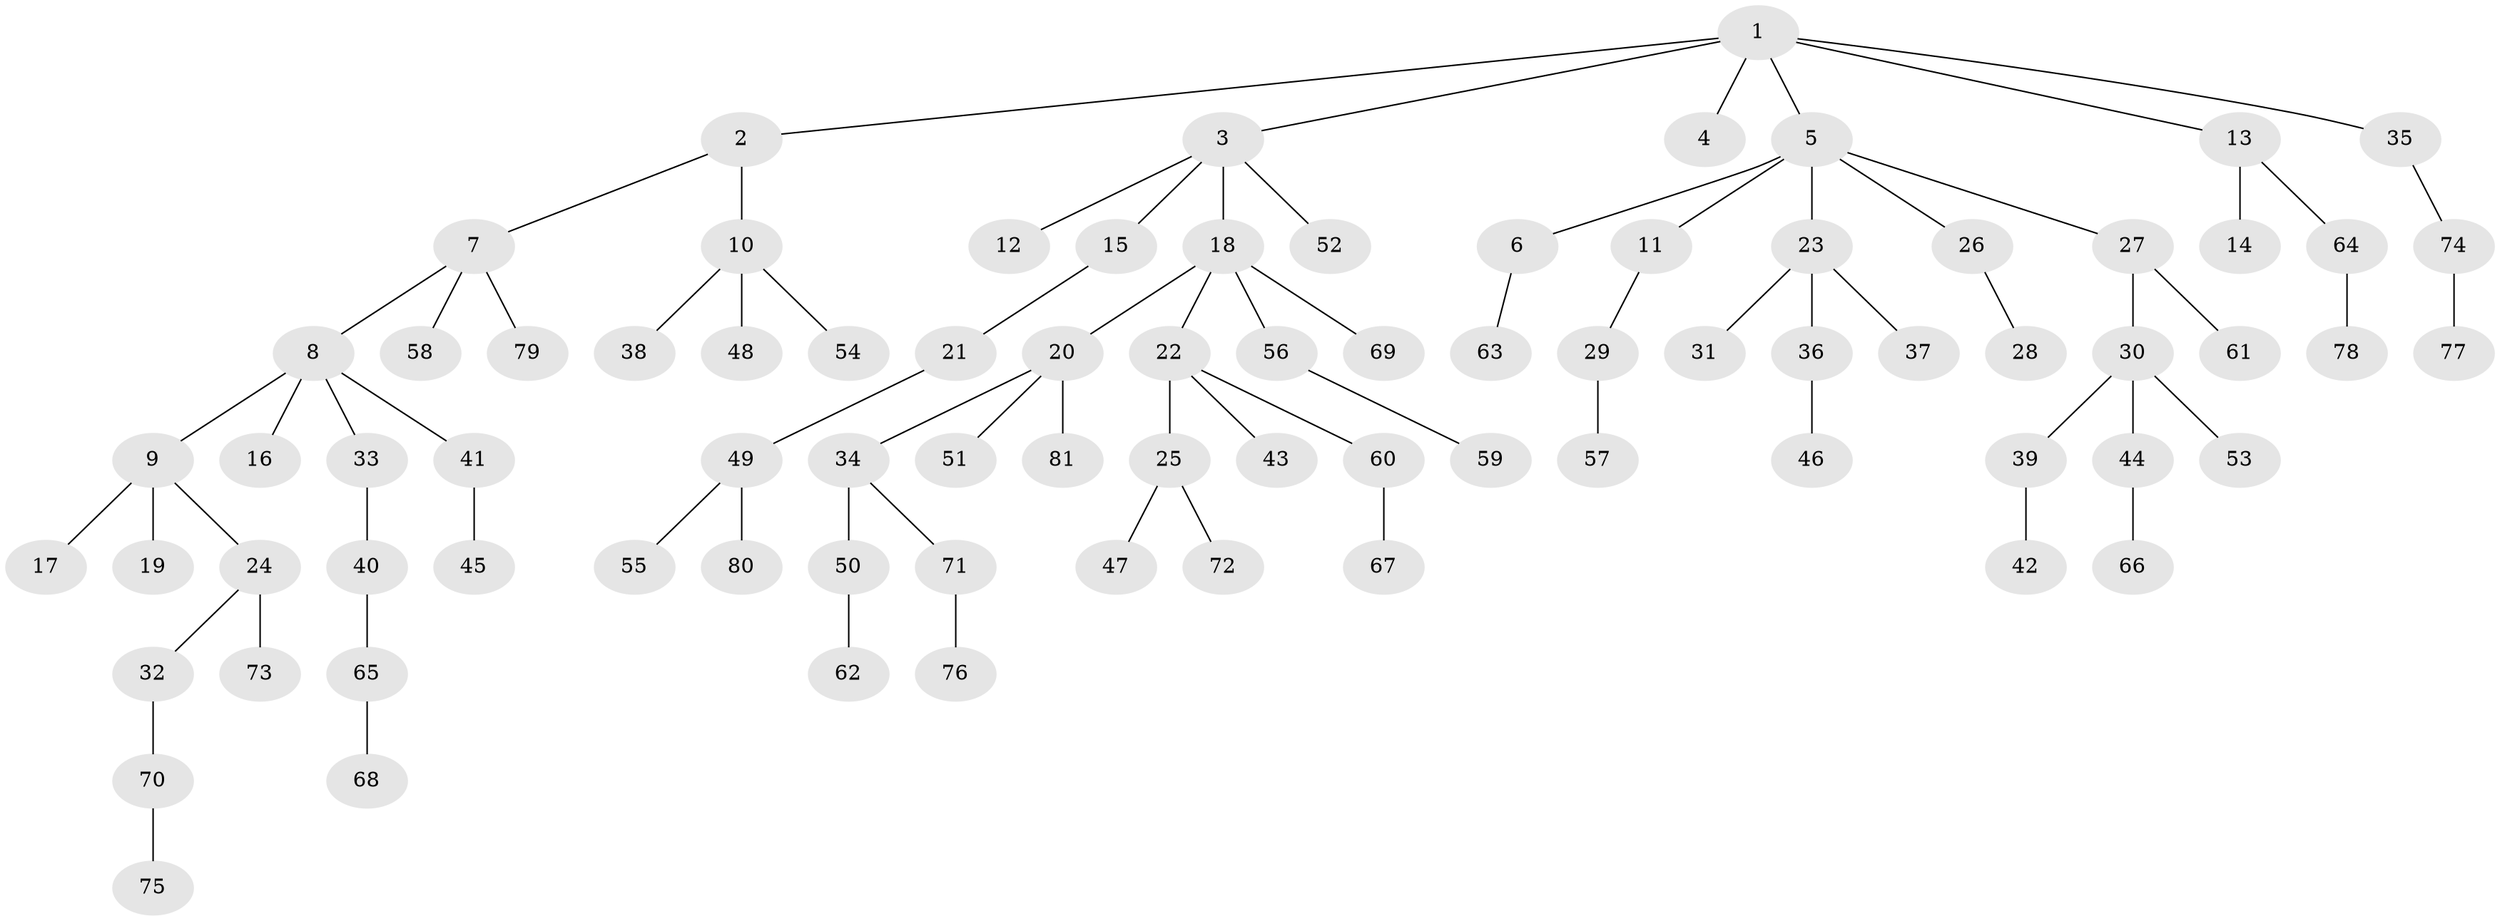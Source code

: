 // Generated by graph-tools (version 1.1) at 2025/26/03/09/25 03:26:29]
// undirected, 81 vertices, 80 edges
graph export_dot {
graph [start="1"]
  node [color=gray90,style=filled];
  1;
  2;
  3;
  4;
  5;
  6;
  7;
  8;
  9;
  10;
  11;
  12;
  13;
  14;
  15;
  16;
  17;
  18;
  19;
  20;
  21;
  22;
  23;
  24;
  25;
  26;
  27;
  28;
  29;
  30;
  31;
  32;
  33;
  34;
  35;
  36;
  37;
  38;
  39;
  40;
  41;
  42;
  43;
  44;
  45;
  46;
  47;
  48;
  49;
  50;
  51;
  52;
  53;
  54;
  55;
  56;
  57;
  58;
  59;
  60;
  61;
  62;
  63;
  64;
  65;
  66;
  67;
  68;
  69;
  70;
  71;
  72;
  73;
  74;
  75;
  76;
  77;
  78;
  79;
  80;
  81;
  1 -- 2;
  1 -- 3;
  1 -- 4;
  1 -- 5;
  1 -- 13;
  1 -- 35;
  2 -- 7;
  2 -- 10;
  3 -- 12;
  3 -- 15;
  3 -- 18;
  3 -- 52;
  5 -- 6;
  5 -- 11;
  5 -- 23;
  5 -- 26;
  5 -- 27;
  6 -- 63;
  7 -- 8;
  7 -- 58;
  7 -- 79;
  8 -- 9;
  8 -- 16;
  8 -- 33;
  8 -- 41;
  9 -- 17;
  9 -- 19;
  9 -- 24;
  10 -- 38;
  10 -- 48;
  10 -- 54;
  11 -- 29;
  13 -- 14;
  13 -- 64;
  15 -- 21;
  18 -- 20;
  18 -- 22;
  18 -- 56;
  18 -- 69;
  20 -- 34;
  20 -- 51;
  20 -- 81;
  21 -- 49;
  22 -- 25;
  22 -- 43;
  22 -- 60;
  23 -- 31;
  23 -- 36;
  23 -- 37;
  24 -- 32;
  24 -- 73;
  25 -- 47;
  25 -- 72;
  26 -- 28;
  27 -- 30;
  27 -- 61;
  29 -- 57;
  30 -- 39;
  30 -- 44;
  30 -- 53;
  32 -- 70;
  33 -- 40;
  34 -- 50;
  34 -- 71;
  35 -- 74;
  36 -- 46;
  39 -- 42;
  40 -- 65;
  41 -- 45;
  44 -- 66;
  49 -- 55;
  49 -- 80;
  50 -- 62;
  56 -- 59;
  60 -- 67;
  64 -- 78;
  65 -- 68;
  70 -- 75;
  71 -- 76;
  74 -- 77;
}
